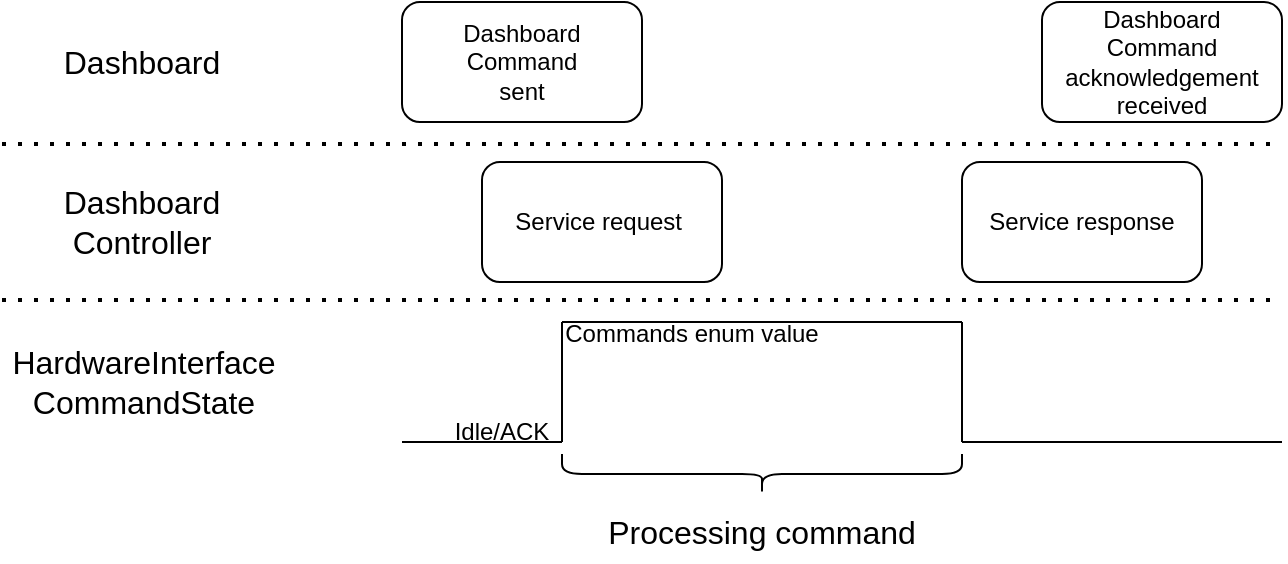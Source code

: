 <mxfile version="20.8.16" type="device"><diagram name="Page-1" id="N6_8ogIszntU3BAWGHds"><mxGraphModel dx="1806" dy="559" grid="1" gridSize="10" guides="1" tooltips="1" connect="1" arrows="1" fold="1" page="1" pageScale="1" pageWidth="850" pageHeight="1100" math="0" shadow="0"><root><mxCell id="0"/><mxCell id="1" parent="0"/><mxCell id="5PMTSs6S5PFs1h_tw2PP-1" value="Dashboard&lt;br&gt;Command&lt;br&gt;sent" style="rounded=1;whiteSpace=wrap;html=1;" vertex="1" parent="1"><mxGeometry x="120" y="160" width="120" height="60" as="geometry"/></mxCell><mxCell id="5PMTSs6S5PFs1h_tw2PP-2" value="Dashboard&lt;br&gt;Command&lt;br&gt;acknowledgement received" style="rounded=1;whiteSpace=wrap;html=1;" vertex="1" parent="1"><mxGeometry x="440" y="160" width="120" height="60" as="geometry"/></mxCell><mxCell id="5PMTSs6S5PFs1h_tw2PP-3" value="Service request&amp;nbsp;" style="rounded=1;whiteSpace=wrap;html=1;" vertex="1" parent="1"><mxGeometry x="160" y="240" width="120" height="60" as="geometry"/></mxCell><mxCell id="5PMTSs6S5PFs1h_tw2PP-5" value="" style="endArrow=none;html=1;rounded=0;" edge="1" parent="1"><mxGeometry width="50" height="50" relative="1" as="geometry"><mxPoint x="200" y="380" as="sourcePoint"/><mxPoint x="200" y="320" as="targetPoint"/></mxGeometry></mxCell><mxCell id="5PMTSs6S5PFs1h_tw2PP-6" value="" style="endArrow=none;html=1;rounded=0;" edge="1" parent="1"><mxGeometry width="50" height="50" relative="1" as="geometry"><mxPoint x="200" y="320" as="sourcePoint"/><mxPoint x="400" y="320" as="targetPoint"/></mxGeometry></mxCell><mxCell id="5PMTSs6S5PFs1h_tw2PP-7" value="" style="endArrow=none;html=1;rounded=0;" edge="1" parent="1"><mxGeometry width="50" height="50" relative="1" as="geometry"><mxPoint x="120" y="380" as="sourcePoint"/><mxPoint x="200" y="380" as="targetPoint"/></mxGeometry></mxCell><mxCell id="5PMTSs6S5PFs1h_tw2PP-8" value="Commands enum value" style="text;html=1;strokeColor=none;fillColor=none;align=center;verticalAlign=middle;whiteSpace=wrap;rounded=0;" vertex="1" parent="1"><mxGeometry x="200" y="311" width="130" height="30" as="geometry"/></mxCell><mxCell id="5PMTSs6S5PFs1h_tw2PP-10" value="Idle/ACK" style="text;html=1;strokeColor=none;fillColor=none;align=center;verticalAlign=middle;whiteSpace=wrap;rounded=0;" vertex="1" parent="1"><mxGeometry x="140" y="360" width="60" height="30" as="geometry"/></mxCell><mxCell id="5PMTSs6S5PFs1h_tw2PP-11" value="" style="endArrow=none;html=1;rounded=0;" edge="1" parent="1"><mxGeometry width="50" height="50" relative="1" as="geometry"><mxPoint x="400" y="380" as="sourcePoint"/><mxPoint x="400" y="320" as="targetPoint"/></mxGeometry></mxCell><mxCell id="5PMTSs6S5PFs1h_tw2PP-12" value="" style="endArrow=none;html=1;rounded=0;" edge="1" parent="1"><mxGeometry width="50" height="50" relative="1" as="geometry"><mxPoint x="400" y="380" as="sourcePoint"/><mxPoint x="560" y="380" as="targetPoint"/></mxGeometry></mxCell><mxCell id="5PMTSs6S5PFs1h_tw2PP-13" value="Service response" style="rounded=1;whiteSpace=wrap;html=1;" vertex="1" parent="1"><mxGeometry x="400" y="240" width="120" height="60" as="geometry"/></mxCell><mxCell id="5PMTSs6S5PFs1h_tw2PP-14" value="&lt;font style=&quot;font-size: 16px;&quot;&gt;HardwareInterface&lt;br&gt;CommandState&lt;br&gt;&lt;/font&gt;" style="text;html=1;strokeColor=none;fillColor=none;align=center;verticalAlign=middle;whiteSpace=wrap;rounded=0;" vertex="1" parent="1"><mxGeometry x="-79" y="320" width="140" height="60" as="geometry"/></mxCell><mxCell id="5PMTSs6S5PFs1h_tw2PP-15" value="&lt;font style=&quot;font-size: 16px;&quot;&gt;Dashboard Controller&lt;/font&gt;" style="text;html=1;strokeColor=none;fillColor=none;align=center;verticalAlign=middle;whiteSpace=wrap;rounded=0;" vertex="1" parent="1"><mxGeometry x="-80" y="240" width="140" height="60" as="geometry"/></mxCell><mxCell id="5PMTSs6S5PFs1h_tw2PP-16" value="&lt;font style=&quot;font-size: 16px;&quot;&gt;Dashboard&lt;br&gt;&lt;/font&gt;" style="text;html=1;strokeColor=none;fillColor=none;align=center;verticalAlign=middle;whiteSpace=wrap;rounded=0;" vertex="1" parent="1"><mxGeometry x="-80" y="160" width="140" height="60" as="geometry"/></mxCell><mxCell id="5PMTSs6S5PFs1h_tw2PP-17" value="" style="endArrow=none;dashed=1;html=1;dashPattern=1 3;strokeWidth=2;rounded=0;fontSize=16;" edge="1" parent="1"><mxGeometry width="50" height="50" relative="1" as="geometry"><mxPoint x="-80" y="231" as="sourcePoint"/><mxPoint x="560" y="231" as="targetPoint"/></mxGeometry></mxCell><mxCell id="5PMTSs6S5PFs1h_tw2PP-18" value="" style="endArrow=none;dashed=1;html=1;dashPattern=1 3;strokeWidth=2;rounded=0;fontSize=16;" edge="1" parent="1"><mxGeometry width="50" height="50" relative="1" as="geometry"><mxPoint x="-80" y="309" as="sourcePoint"/><mxPoint x="560" y="309" as="targetPoint"/></mxGeometry></mxCell><mxCell id="5PMTSs6S5PFs1h_tw2PP-19" value="" style="shape=curlyBracket;whiteSpace=wrap;html=1;rounded=1;flipH=1;labelPosition=right;verticalLabelPosition=middle;align=left;verticalAlign=middle;fontSize=16;direction=north;" vertex="1" parent="1"><mxGeometry x="200" y="386" width="200" height="20" as="geometry"/></mxCell><mxCell id="5PMTSs6S5PFs1h_tw2PP-20" value="Processing command" style="text;html=1;strokeColor=none;fillColor=none;align=center;verticalAlign=middle;whiteSpace=wrap;rounded=0;fontSize=16;" vertex="1" parent="1"><mxGeometry x="220" y="410" width="160" height="30" as="geometry"/></mxCell></root></mxGraphModel></diagram></mxfile>